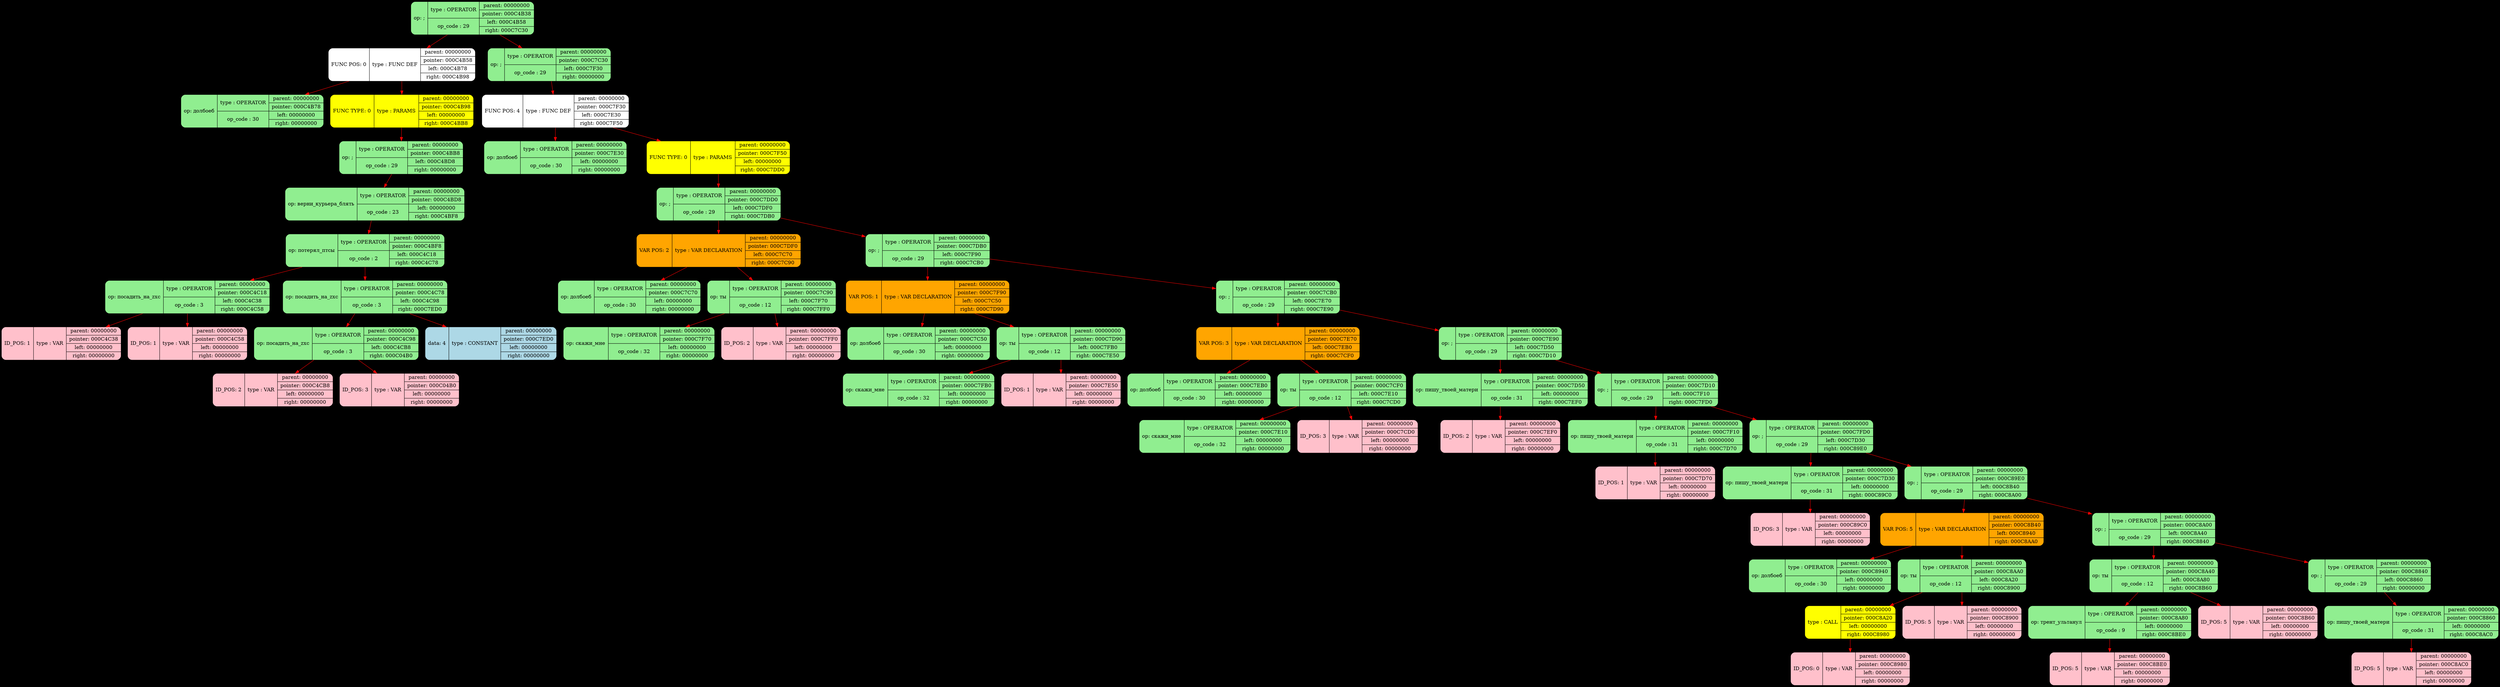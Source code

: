 digraph List
{
	rankdir = TB;
	graph [bgcolor = "black"]
	node[color ="black", fontsize=14, shape = Mrecord];
	edge[color = "red", fontcolor = "blue",fontsize = 12];


node000C4B38 [style = filled, fillcolor = "lightgreen", shape = Mrecord, label = "op: ; | {type : OPERATOR | op_code : 29} | {parent: 00000000 | pointer: 000C4B38 | left: 000C4B58 | right: 000C7C30} "]
node000C4B58 [style = filled, fillcolor = "white", shape = Mrecord, label = "FUNC POS: 0 | type : FUNC DEF | {parent: 00000000 | pointer: 000C4B58 | left: 000C4B78 | right: 000C4B98} "]
node000C4B78 [style = filled, fillcolor = "lightgreen", shape = Mrecord, label = "op: долбоеб | {type : OPERATOR | op_code : 30} | {parent: 00000000 | pointer: 000C4B78 | left: 00000000 | right: 00000000} "]
node000C4B98 [style = filled, fillcolor = "yellow", shape = Mrecord, label = "FUNC TYPE: 0 | type : PARAMS | {parent: 00000000 | pointer: 000C4B98 | left: 00000000 | right: 000C4BB8} "]
node000C4BB8 [style = filled, fillcolor = "lightgreen", shape = Mrecord, label = "op: ; | {type : OPERATOR | op_code : 29} | {parent: 00000000 | pointer: 000C4BB8 | left: 000C4BD8 | right: 00000000} "]
node000C4BD8 [style = filled, fillcolor = "lightgreen", shape = Mrecord, label = "op: верни_курьера_блять | {type : OPERATOR | op_code : 23} | {parent: 00000000 | pointer: 000C4BD8 | left: 00000000 | right: 000C4BF8} "]
node000C4BF8 [style = filled, fillcolor = "lightgreen", shape = Mrecord, label = "op: потерял_птсы | {type : OPERATOR | op_code : 2} | {parent: 00000000 | pointer: 000C4BF8 | left: 000C4C18 | right: 000C4C78} "]
node000C4C18 [style = filled, fillcolor = "lightgreen", shape = Mrecord, label = "op: посадить_на_zxc | {type : OPERATOR | op_code : 3} | {parent: 00000000 | pointer: 000C4C18 | left: 000C4C38 | right: 000C4C58} "]
node000C4C38 [style = filled, fillcolor = "pink", shape = Mrecord, label = "ID_POS: 1 | type : VAR | {parent: 00000000 | pointer: 000C4C38 | left: 00000000 | right: 00000000} "]
node000C4C58 [style = filled, fillcolor = "pink", shape = Mrecord, label = "ID_POS: 1 | type : VAR | {parent: 00000000 | pointer: 000C4C58 | left: 00000000 | right: 00000000} "]
node000C4C78 [style = filled, fillcolor = "lightgreen", shape = Mrecord, label = "op: посадить_на_zxc | {type : OPERATOR | op_code : 3} | {parent: 00000000 | pointer: 000C4C78 | left: 000C4C98 | right: 000C7ED0} "]
node000C4C98 [style = filled, fillcolor = "lightgreen", shape = Mrecord, label = "op: посадить_на_zxc | {type : OPERATOR | op_code : 3} | {parent: 00000000 | pointer: 000C4C98 | left: 000C4CB8 | right: 000C04B0} "]
node000C4CB8 [style = filled, fillcolor = "pink", shape = Mrecord, label = "ID_POS: 2 | type : VAR | {parent: 00000000 | pointer: 000C4CB8 | left: 00000000 | right: 00000000} "]
node000C04B0 [style = filled, fillcolor = "pink", shape = Mrecord, label = "ID_POS: 3 | type : VAR | {parent: 00000000 | pointer: 000C04B0 | left: 00000000 | right: 00000000} "]
node000C7ED0 [style = filled, fillcolor = "lightblue", shape = Mrecord, label = "data: 4 | type : CONSTANT | {parent: 00000000 | pointer: 000C7ED0 | left: 00000000 | right: 00000000} "]
node000C7C30 [style = filled, fillcolor = "lightgreen", shape = Mrecord, label = "op: ; | {type : OPERATOR | op_code : 29} | {parent: 00000000 | pointer: 000C7C30 | left: 000C7F30 | right: 00000000} "]
node000C7F30 [style = filled, fillcolor = "white", shape = Mrecord, label = "FUNC POS: 4 | type : FUNC DEF | {parent: 00000000 | pointer: 000C7F30 | left: 000C7E30 | right: 000C7F50} "]
node000C7E30 [style = filled, fillcolor = "lightgreen", shape = Mrecord, label = "op: долбоеб | {type : OPERATOR | op_code : 30} | {parent: 00000000 | pointer: 000C7E30 | left: 00000000 | right: 00000000} "]
node000C7F50 [style = filled, fillcolor = "yellow", shape = Mrecord, label = "FUNC TYPE: 0 | type : PARAMS | {parent: 00000000 | pointer: 000C7F50 | left: 00000000 | right: 000C7DD0} "]
node000C7DD0 [style = filled, fillcolor = "lightgreen", shape = Mrecord, label = "op: ; | {type : OPERATOR | op_code : 29} | {parent: 00000000 | pointer: 000C7DD0 | left: 000C7DF0 | right: 000C7DB0} "]
node000C7DF0 [style = filled, fillcolor = "orange", shape = Mrecord, label = "VAR POS: 2 | type : VAR DECLARATION | {parent: 00000000 | pointer: 000C7DF0 | left: 000C7C70 | right: 000C7C90} "]
node000C7C70 [style = filled, fillcolor = "lightgreen", shape = Mrecord, label = "op: долбоеб | {type : OPERATOR | op_code : 30} | {parent: 00000000 | pointer: 000C7C70 | left: 00000000 | right: 00000000} "]
node000C7C90 [style = filled, fillcolor = "lightgreen", shape = Mrecord, label = "op: ты | {type : OPERATOR | op_code : 12} | {parent: 00000000 | pointer: 000C7C90 | left: 000C7F70 | right: 000C7FF0} "]
node000C7F70 [style = filled, fillcolor = "lightgreen", shape = Mrecord, label = "op: скажи_мне | {type : OPERATOR | op_code : 32} | {parent: 00000000 | pointer: 000C7F70 | left: 00000000 | right: 00000000} "]
node000C7FF0 [style = filled, fillcolor = "pink", shape = Mrecord, label = "ID_POS: 2 | type : VAR | {parent: 00000000 | pointer: 000C7FF0 | left: 00000000 | right: 00000000} "]
node000C7DB0 [style = filled, fillcolor = "lightgreen", shape = Mrecord, label = "op: ; | {type : OPERATOR | op_code : 29} | {parent: 00000000 | pointer: 000C7DB0 | left: 000C7F90 | right: 000C7CB0} "]
node000C7F90 [style = filled, fillcolor = "orange", shape = Mrecord, label = "VAR POS: 1 | type : VAR DECLARATION | {parent: 00000000 | pointer: 000C7F90 | left: 000C7C50 | right: 000C7D90} "]
node000C7C50 [style = filled, fillcolor = "lightgreen", shape = Mrecord, label = "op: долбоеб | {type : OPERATOR | op_code : 30} | {parent: 00000000 | pointer: 000C7C50 | left: 00000000 | right: 00000000} "]
node000C7D90 [style = filled, fillcolor = "lightgreen", shape = Mrecord, label = "op: ты | {type : OPERATOR | op_code : 12} | {parent: 00000000 | pointer: 000C7D90 | left: 000C7FB0 | right: 000C7E50} "]
node000C7FB0 [style = filled, fillcolor = "lightgreen", shape = Mrecord, label = "op: скажи_мне | {type : OPERATOR | op_code : 32} | {parent: 00000000 | pointer: 000C7FB0 | left: 00000000 | right: 00000000} "]
node000C7E50 [style = filled, fillcolor = "pink", shape = Mrecord, label = "ID_POS: 1 | type : VAR | {parent: 00000000 | pointer: 000C7E50 | left: 00000000 | right: 00000000} "]
node000C7CB0 [style = filled, fillcolor = "lightgreen", shape = Mrecord, label = "op: ; | {type : OPERATOR | op_code : 29} | {parent: 00000000 | pointer: 000C7CB0 | left: 000C7E70 | right: 000C7E90} "]
node000C7E70 [style = filled, fillcolor = "orange", shape = Mrecord, label = "VAR POS: 3 | type : VAR DECLARATION | {parent: 00000000 | pointer: 000C7E70 | left: 000C7EB0 | right: 000C7CF0} "]
node000C7EB0 [style = filled, fillcolor = "lightgreen", shape = Mrecord, label = "op: долбоеб | {type : OPERATOR | op_code : 30} | {parent: 00000000 | pointer: 000C7EB0 | left: 00000000 | right: 00000000} "]
node000C7CF0 [style = filled, fillcolor = "lightgreen", shape = Mrecord, label = "op: ты | {type : OPERATOR | op_code : 12} | {parent: 00000000 | pointer: 000C7CF0 | left: 000C7E10 | right: 000C7CD0} "]
node000C7E10 [style = filled, fillcolor = "lightgreen", shape = Mrecord, label = "op: скажи_мне | {type : OPERATOR | op_code : 32} | {parent: 00000000 | pointer: 000C7E10 | left: 00000000 | right: 00000000} "]
node000C7CD0 [style = filled, fillcolor = "pink", shape = Mrecord, label = "ID_POS: 3 | type : VAR | {parent: 00000000 | pointer: 000C7CD0 | left: 00000000 | right: 00000000} "]
node000C7E90 [style = filled, fillcolor = "lightgreen", shape = Mrecord, label = "op: ; | {type : OPERATOR | op_code : 29} | {parent: 00000000 | pointer: 000C7E90 | left: 000C7D50 | right: 000C7D10} "]
node000C7D50 [style = filled, fillcolor = "lightgreen", shape = Mrecord, label = "op: пишу_твоей_матери | {type : OPERATOR | op_code : 31} | {parent: 00000000 | pointer: 000C7D50 | left: 00000000 | right: 000C7EF0} "]
node000C7EF0 [style = filled, fillcolor = "pink", shape = Mrecord, label = "ID_POS: 2 | type : VAR | {parent: 00000000 | pointer: 000C7EF0 | left: 00000000 | right: 00000000} "]
node000C7D10 [style = filled, fillcolor = "lightgreen", shape = Mrecord, label = "op: ; | {type : OPERATOR | op_code : 29} | {parent: 00000000 | pointer: 000C7D10 | left: 000C7F10 | right: 000C7FD0} "]
node000C7F10 [style = filled, fillcolor = "lightgreen", shape = Mrecord, label = "op: пишу_твоей_матери | {type : OPERATOR | op_code : 31} | {parent: 00000000 | pointer: 000C7F10 | left: 00000000 | right: 000C7D70} "]
node000C7D70 [style = filled, fillcolor = "pink", shape = Mrecord, label = "ID_POS: 1 | type : VAR | {parent: 00000000 | pointer: 000C7D70 | left: 00000000 | right: 00000000} "]
node000C7FD0 [style = filled, fillcolor = "lightgreen", shape = Mrecord, label = "op: ; | {type : OPERATOR | op_code : 29} | {parent: 00000000 | pointer: 000C7FD0 | left: 000C7D30 | right: 000C89E0} "]
node000C7D30 [style = filled, fillcolor = "lightgreen", shape = Mrecord, label = "op: пишу_твоей_матери | {type : OPERATOR | op_code : 31} | {parent: 00000000 | pointer: 000C7D30 | left: 00000000 | right: 000C89C0} "]
node000C89C0 [style = filled, fillcolor = "pink", shape = Mrecord, label = "ID_POS: 3 | type : VAR | {parent: 00000000 | pointer: 000C89C0 | left: 00000000 | right: 00000000} "]
node000C89E0 [style = filled, fillcolor = "lightgreen", shape = Mrecord, label = "op: ; | {type : OPERATOR | op_code : 29} | {parent: 00000000 | pointer: 000C89E0 | left: 000C8B40 | right: 000C8A00} "]
node000C8B40 [style = filled, fillcolor = "orange", shape = Mrecord, label = "VAR POS: 5 | type : VAR DECLARATION | {parent: 00000000 | pointer: 000C8B40 | left: 000C8940 | right: 000C8AA0} "]
node000C8940 [style = filled, fillcolor = "lightgreen", shape = Mrecord, label = "op: долбоеб | {type : OPERATOR | op_code : 30} | {parent: 00000000 | pointer: 000C8940 | left: 00000000 | right: 00000000} "]
node000C8AA0 [style = filled, fillcolor = "lightgreen", shape = Mrecord, label = "op: ты | {type : OPERATOR | op_code : 12} | {parent: 00000000 | pointer: 000C8AA0 | left: 000C8A20 | right: 000C8900} "]
node000C8A20 [style = filled, fillcolor = "yellow", shape = Mrecord, label = "type : CALL | {parent: 00000000 | pointer: 000C8A20 | left: 00000000 | right: 000C8980} "]
node000C8980 [style = filled, fillcolor = "pink", shape = Mrecord, label = "ID_POS: 0 | type : VAR | {parent: 00000000 | pointer: 000C8980 | left: 00000000 | right: 00000000} "]
node000C8900 [style = filled, fillcolor = "pink", shape = Mrecord, label = "ID_POS: 5 | type : VAR | {parent: 00000000 | pointer: 000C8900 | left: 00000000 | right: 00000000} "]
node000C8A00 [style = filled, fillcolor = "lightgreen", shape = Mrecord, label = "op: ; | {type : OPERATOR | op_code : 29} | {parent: 00000000 | pointer: 000C8A00 | left: 000C8A40 | right: 000C8840} "]
node000C8A40 [style = filled, fillcolor = "lightgreen", shape = Mrecord, label = "op: ты | {type : OPERATOR | op_code : 12} | {parent: 00000000 | pointer: 000C8A40 | left: 000C8A80 | right: 000C8B60} "]
node000C8A80 [style = filled, fillcolor = "lightgreen", shape = Mrecord, label = "op: трент_ультанул | {type : OPERATOR | op_code : 9} | {parent: 00000000 | pointer: 000C8A80 | left: 00000000 | right: 000C8BE0} "]
node000C8BE0 [style = filled, fillcolor = "pink", shape = Mrecord, label = "ID_POS: 5 | type : VAR | {parent: 00000000 | pointer: 000C8BE0 | left: 00000000 | right: 00000000} "]
node000C8B60 [style = filled, fillcolor = "pink", shape = Mrecord, label = "ID_POS: 5 | type : VAR | {parent: 00000000 | pointer: 000C8B60 | left: 00000000 | right: 00000000} "]
node000C8840 [style = filled, fillcolor = "lightgreen", shape = Mrecord, label = "op: ; | {type : OPERATOR | op_code : 29} | {parent: 00000000 | pointer: 000C8840 | left: 000C8860 | right: 00000000} "]
node000C8860 [style = filled, fillcolor = "lightgreen", shape = Mrecord, label = "op: пишу_твоей_матери | {type : OPERATOR | op_code : 31} | {parent: 00000000 | pointer: 000C8860 | left: 00000000 | right: 000C8AC0} "]
node000C8AC0 [style = filled, fillcolor = "pink", shape = Mrecord, label = "ID_POS: 5 | type : VAR | {parent: 00000000 | pointer: 000C8AC0 | left: 00000000 | right: 00000000} "]
node000C4B38->node000C4B58
node000C4B38->node000C7C30
node000C4B58->node000C4B78
node000C4B58->node000C4B98
node000C4B98->node000C4BB8
node000C4BB8->node000C4BD8
node000C4BD8->node000C4BF8
node000C4BF8->node000C4C18
node000C4BF8->node000C4C78
node000C4C18->node000C4C38
node000C4C18->node000C4C58
node000C4C78->node000C4C98
node000C4C78->node000C7ED0
node000C4C98->node000C4CB8
node000C4C98->node000C04B0
node000C7C30->node000C7F30
node000C7F30->node000C7E30
node000C7F30->node000C7F50
node000C7F50->node000C7DD0
node000C7DD0->node000C7DF0
node000C7DD0->node000C7DB0
node000C7DF0->node000C7C70
node000C7DF0->node000C7C90
node000C7C90->node000C7F70
node000C7C90->node000C7FF0
node000C7DB0->node000C7F90
node000C7DB0->node000C7CB0
node000C7F90->node000C7C50
node000C7F90->node000C7D90
node000C7D90->node000C7FB0
node000C7D90->node000C7E50
node000C7CB0->node000C7E70
node000C7CB0->node000C7E90
node000C7E70->node000C7EB0
node000C7E70->node000C7CF0
node000C7CF0->node000C7E10
node000C7CF0->node000C7CD0
node000C7E90->node000C7D50
node000C7E90->node000C7D10
node000C7D50->node000C7EF0
node000C7D10->node000C7F10
node000C7D10->node000C7FD0
node000C7F10->node000C7D70
node000C7FD0->node000C7D30
node000C7FD0->node000C89E0
node000C7D30->node000C89C0
node000C89E0->node000C8B40
node000C89E0->node000C8A00
node000C8B40->node000C8940
node000C8B40->node000C8AA0
node000C8AA0->node000C8A20
node000C8AA0->node000C8900
node000C8A20->node000C8980
node000C8A00->node000C8A40
node000C8A00->node000C8840
node000C8A40->node000C8A80
node000C8A40->node000C8B60
node000C8A80->node000C8BE0
node000C8840->node000C8860
node000C8860->node000C8AC0


}